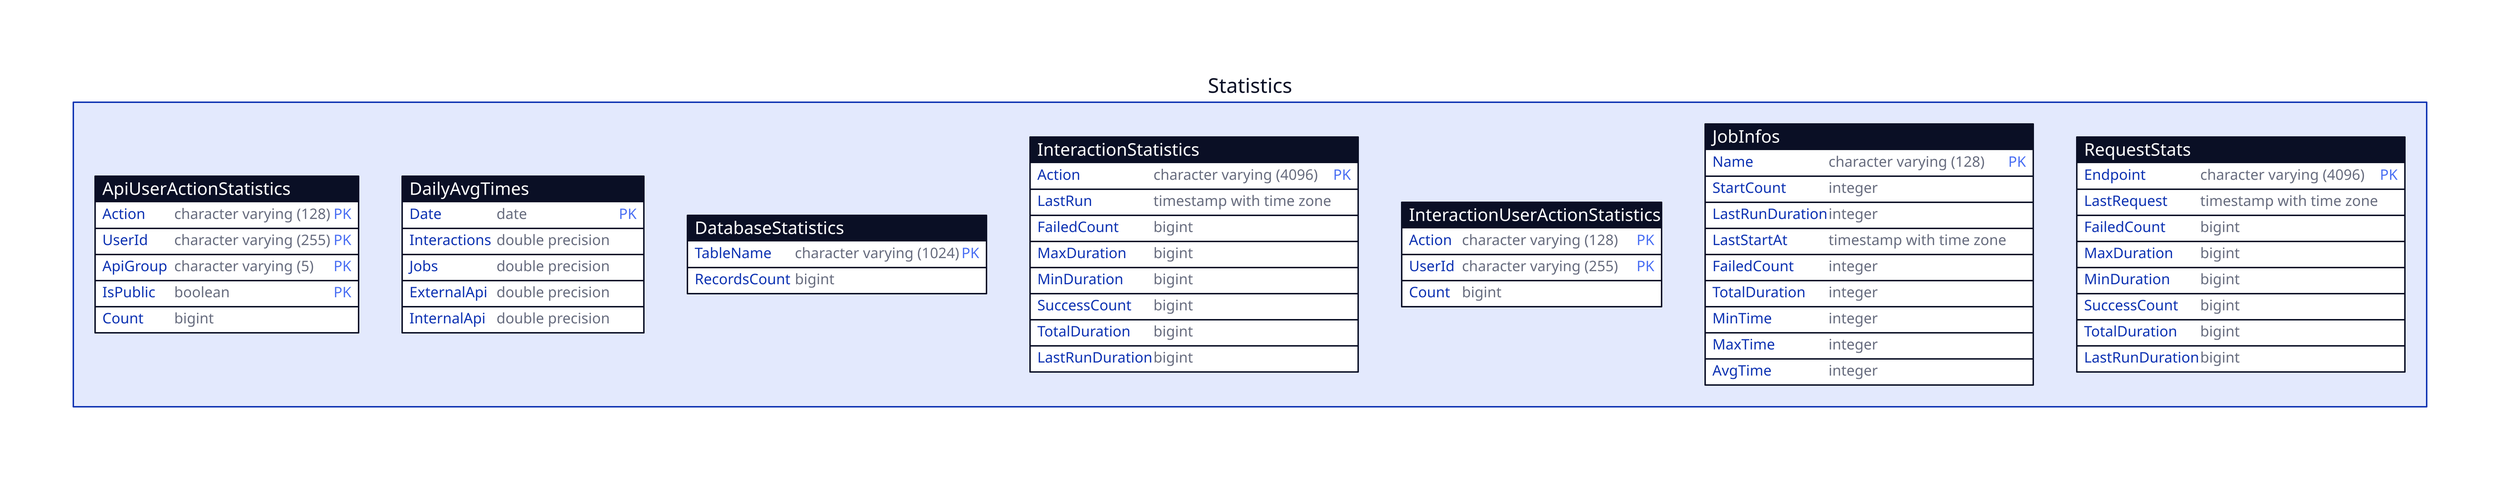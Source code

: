 Statistics.ApiUserActionStatistics: {
  shape: sql_table

  Action: character varying (128) {constraint: primary_key}
  UserId: character varying (255) {constraint: primary_key}
  ApiGroup: character varying (5) {constraint: primary_key}
  IsPublic: boolean {constraint: primary_key}
  Count: bigint
}

Statistics.DailyAvgTimes: {
  shape: sql_table

  Date: date {constraint: primary_key}
  Interactions: double precision
  Jobs: double precision
  ExternalApi: double precision
  InternalApi: double precision
}

Statistics.DatabaseStatistics: {
  shape: sql_table

  TableName: character varying (1024) {constraint: primary_key}
  RecordsCount: bigint
}

Statistics.InteractionStatistics: {
  shape: sql_table

  Action: character varying (4096) {constraint: primary_key}
  LastRun: timestamp with time zone
  FailedCount: bigint
  MaxDuration: bigint
  MinDuration: bigint
  SuccessCount: bigint
  TotalDuration: bigint
  LastRunDuration: bigint
}

Statistics.InteractionUserActionStatistics: {
  shape: sql_table

  Action: character varying (128) {constraint: primary_key}
  UserId: character varying (255) {constraint: primary_key}
  Count: bigint
}

Statistics.JobInfos: {
  shape: sql_table

  Name: character varying (128) {constraint: primary_key}
  StartCount: integer
  LastRunDuration: integer
  LastStartAt: timestamp with time zone
  FailedCount: integer
  TotalDuration: integer
  MinTime: integer
  MaxTime: integer
  AvgTime: integer
}

Statistics.RequestStats: {
  shape: sql_table

  Endpoint: character varying (4096) {constraint: primary_key}
  LastRequest: timestamp with time zone
  FailedCount: bigint
  MaxDuration: bigint
  MinDuration: bigint
  SuccessCount: bigint
  TotalDuration: bigint
  LastRunDuration: bigint
}
